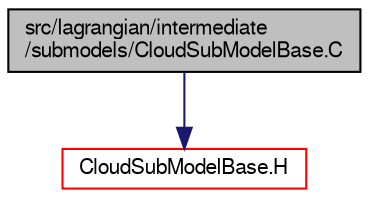 digraph "src/lagrangian/intermediate/submodels/CloudSubModelBase.C"
{
  bgcolor="transparent";
  edge [fontname="FreeSans",fontsize="10",labelfontname="FreeSans",labelfontsize="10"];
  node [fontname="FreeSans",fontsize="10",shape=record];
  Node1 [label="src/lagrangian/intermediate\l/submodels/CloudSubModelBase.C",height=0.2,width=0.4,color="black", fillcolor="grey75", style="filled" fontcolor="black"];
  Node1 -> Node2 [color="midnightblue",fontsize="10",style="solid",fontname="FreeSans"];
  Node2 [label="CloudSubModelBase.H",height=0.2,width=0.4,color="red",URL="$a06160.html"];
}
